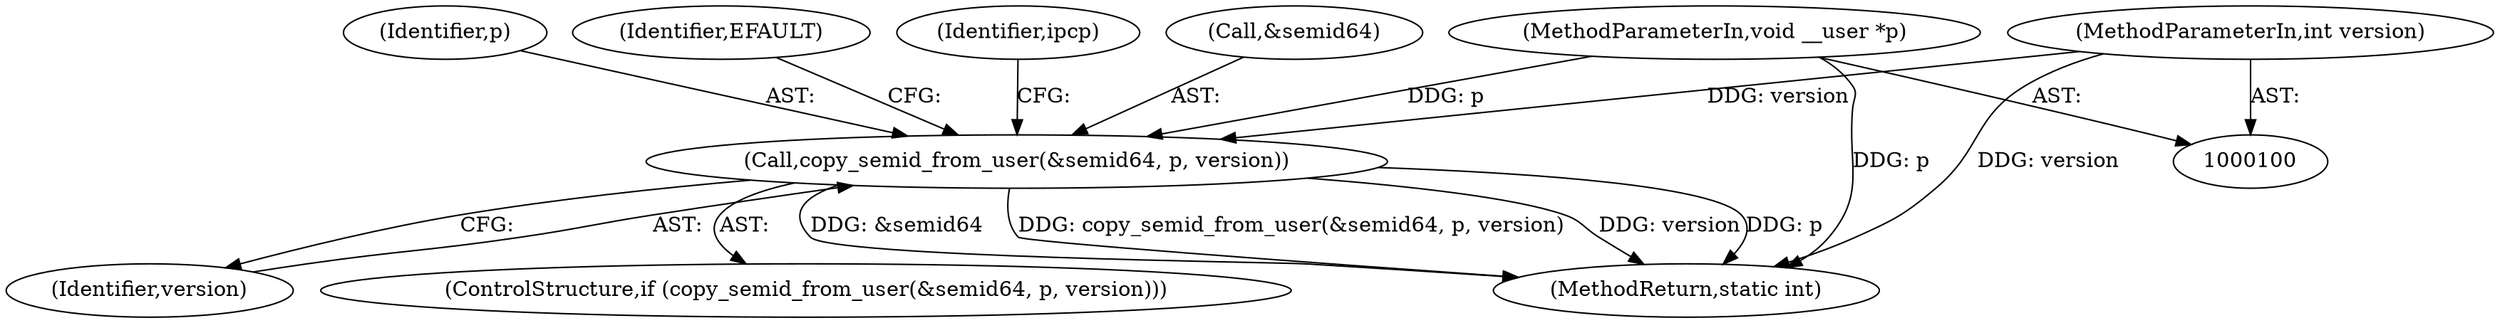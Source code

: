 digraph "0_linux_6062a8dc0517bce23e3c2f7d2fea5e22411269a3_11@API" {
"1000117" [label="(Call,copy_semid_from_user(&semid64, p, version))"];
"1000105" [label="(MethodParameterIn,void __user *p)"];
"1000104" [label="(MethodParameterIn,int version)"];
"1000121" [label="(Identifier,version)"];
"1000105" [label="(MethodParameterIn,void __user *p)"];
"1000120" [label="(Identifier,p)"];
"1000104" [label="(MethodParameterIn,int version)"];
"1000116" [label="(ControlStructure,if (copy_semid_from_user(&semid64, p, version)))"];
"1000124" [label="(Identifier,EFAULT)"];
"1000126" [label="(Identifier,ipcp)"];
"1000210" [label="(MethodReturn,static int)"];
"1000118" [label="(Call,&semid64)"];
"1000117" [label="(Call,copy_semid_from_user(&semid64, p, version))"];
"1000117" -> "1000116"  [label="AST: "];
"1000117" -> "1000121"  [label="CFG: "];
"1000118" -> "1000117"  [label="AST: "];
"1000120" -> "1000117"  [label="AST: "];
"1000121" -> "1000117"  [label="AST: "];
"1000124" -> "1000117"  [label="CFG: "];
"1000126" -> "1000117"  [label="CFG: "];
"1000117" -> "1000210"  [label="DDG: &semid64"];
"1000117" -> "1000210"  [label="DDG: copy_semid_from_user(&semid64, p, version)"];
"1000117" -> "1000210"  [label="DDG: version"];
"1000117" -> "1000210"  [label="DDG: p"];
"1000105" -> "1000117"  [label="DDG: p"];
"1000104" -> "1000117"  [label="DDG: version"];
"1000105" -> "1000100"  [label="AST: "];
"1000105" -> "1000210"  [label="DDG: p"];
"1000104" -> "1000100"  [label="AST: "];
"1000104" -> "1000210"  [label="DDG: version"];
}
